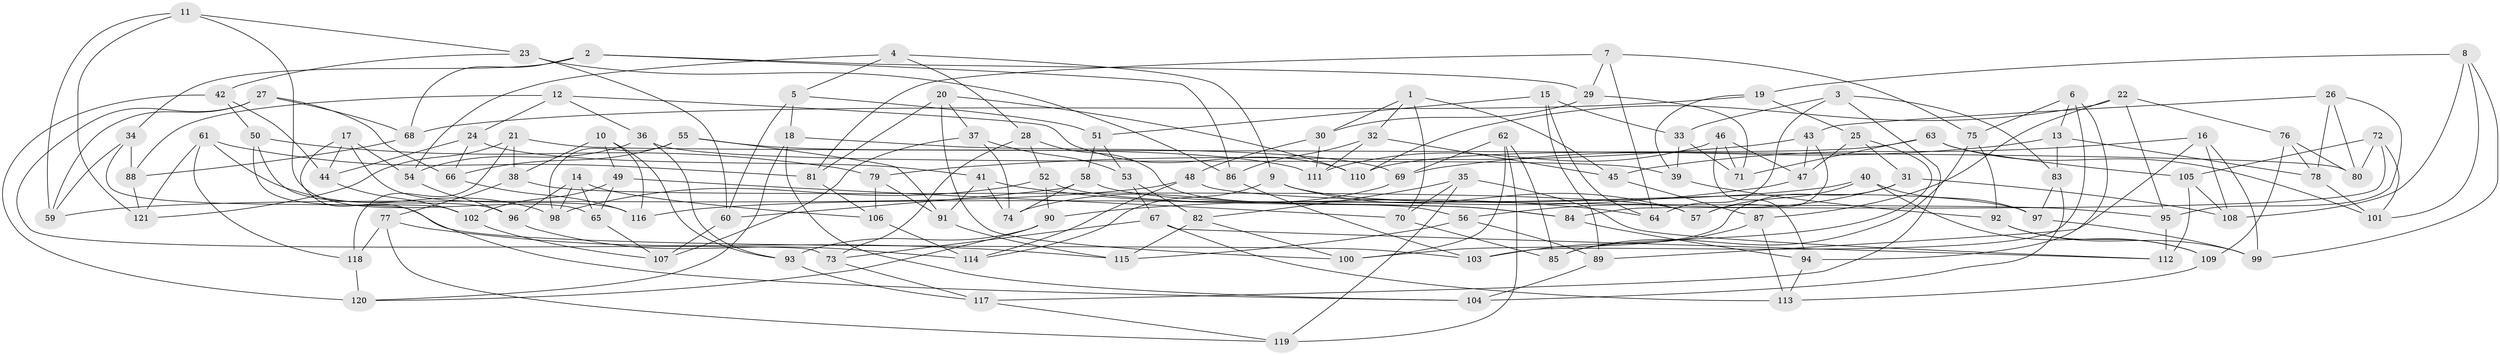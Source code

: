// Generated by graph-tools (version 1.1) at 2025/27/03/09/25 03:27:00]
// undirected, 121 vertices, 242 edges
graph export_dot {
graph [start="1"]
  node [color=gray90,style=filled];
  1;
  2;
  3;
  4;
  5;
  6;
  7;
  8;
  9;
  10;
  11;
  12;
  13;
  14;
  15;
  16;
  17;
  18;
  19;
  20;
  21;
  22;
  23;
  24;
  25;
  26;
  27;
  28;
  29;
  30;
  31;
  32;
  33;
  34;
  35;
  36;
  37;
  38;
  39;
  40;
  41;
  42;
  43;
  44;
  45;
  46;
  47;
  48;
  49;
  50;
  51;
  52;
  53;
  54;
  55;
  56;
  57;
  58;
  59;
  60;
  61;
  62;
  63;
  64;
  65;
  66;
  67;
  68;
  69;
  70;
  71;
  72;
  73;
  74;
  75;
  76;
  77;
  78;
  79;
  80;
  81;
  82;
  83;
  84;
  85;
  86;
  87;
  88;
  89;
  90;
  91;
  92;
  93;
  94;
  95;
  96;
  97;
  98;
  99;
  100;
  101;
  102;
  103;
  104;
  105;
  106;
  107;
  108;
  109;
  110;
  111;
  112;
  113;
  114;
  115;
  116;
  117;
  118;
  119;
  120;
  121;
  1 -- 45;
  1 -- 30;
  1 -- 70;
  1 -- 32;
  2 -- 86;
  2 -- 29;
  2 -- 34;
  2 -- 68;
  3 -- 64;
  3 -- 33;
  3 -- 83;
  3 -- 117;
  4 -- 9;
  4 -- 54;
  4 -- 28;
  4 -- 5;
  5 -- 60;
  5 -- 51;
  5 -- 18;
  6 -- 13;
  6 -- 103;
  6 -- 75;
  6 -- 94;
  7 -- 64;
  7 -- 29;
  7 -- 81;
  7 -- 75;
  8 -- 99;
  8 -- 19;
  8 -- 108;
  8 -- 101;
  9 -- 97;
  9 -- 114;
  9 -- 57;
  10 -- 38;
  10 -- 93;
  10 -- 49;
  10 -- 116;
  11 -- 23;
  11 -- 121;
  11 -- 59;
  11 -- 65;
  12 -- 36;
  12 -- 88;
  12 -- 110;
  12 -- 24;
  13 -- 83;
  13 -- 69;
  13 -- 78;
  14 -- 65;
  14 -- 106;
  14 -- 98;
  14 -- 96;
  15 -- 51;
  15 -- 89;
  15 -- 64;
  15 -- 33;
  16 -- 45;
  16 -- 108;
  16 -- 89;
  16 -- 99;
  17 -- 104;
  17 -- 116;
  17 -- 44;
  17 -- 54;
  18 -- 120;
  18 -- 104;
  18 -- 69;
  19 -- 39;
  19 -- 25;
  19 -- 68;
  20 -- 110;
  20 -- 81;
  20 -- 100;
  20 -- 37;
  21 -- 38;
  21 -- 121;
  21 -- 80;
  21 -- 118;
  22 -- 76;
  22 -- 110;
  22 -- 95;
  22 -- 87;
  23 -- 60;
  23 -- 86;
  23 -- 42;
  24 -- 41;
  24 -- 44;
  24 -- 66;
  25 -- 85;
  25 -- 31;
  25 -- 47;
  26 -- 78;
  26 -- 43;
  26 -- 95;
  26 -- 80;
  27 -- 73;
  27 -- 68;
  27 -- 66;
  27 -- 59;
  28 -- 52;
  28 -- 56;
  28 -- 73;
  29 -- 71;
  29 -- 30;
  30 -- 111;
  30 -- 48;
  31 -- 108;
  31 -- 56;
  31 -- 100;
  32 -- 45;
  32 -- 111;
  32 -- 86;
  33 -- 71;
  33 -- 39;
  34 -- 88;
  34 -- 103;
  34 -- 59;
  35 -- 112;
  35 -- 82;
  35 -- 70;
  35 -- 119;
  36 -- 39;
  36 -- 54;
  36 -- 93;
  37 -- 74;
  37 -- 107;
  37 -- 53;
  38 -- 57;
  38 -- 77;
  39 -- 92;
  40 -- 97;
  40 -- 57;
  40 -- 109;
  40 -- 116;
  41 -- 74;
  41 -- 91;
  41 -- 64;
  42 -- 120;
  42 -- 50;
  42 -- 44;
  43 -- 47;
  43 -- 57;
  43 -- 79;
  44 -- 102;
  45 -- 87;
  46 -- 111;
  46 -- 71;
  46 -- 94;
  46 -- 47;
  47 -- 90;
  48 -- 114;
  48 -- 95;
  48 -- 59;
  49 -- 102;
  49 -- 70;
  49 -- 65;
  50 -- 102;
  50 -- 79;
  50 -- 96;
  51 -- 53;
  51 -- 58;
  52 -- 84;
  52 -- 90;
  52 -- 98;
  53 -- 82;
  53 -- 67;
  54 -- 96;
  55 -- 111;
  55 -- 98;
  55 -- 91;
  55 -- 66;
  56 -- 89;
  56 -- 115;
  58 -- 60;
  58 -- 74;
  58 -- 84;
  60 -- 107;
  61 -- 118;
  61 -- 81;
  61 -- 121;
  61 -- 98;
  62 -- 85;
  62 -- 69;
  62 -- 100;
  62 -- 119;
  63 -- 71;
  63 -- 101;
  63 -- 110;
  63 -- 105;
  65 -- 107;
  66 -- 116;
  67 -- 112;
  67 -- 73;
  67 -- 113;
  68 -- 88;
  69 -- 74;
  70 -- 85;
  72 -- 101;
  72 -- 80;
  72 -- 105;
  72 -- 84;
  73 -- 117;
  75 -- 85;
  75 -- 92;
  76 -- 78;
  76 -- 80;
  76 -- 109;
  77 -- 118;
  77 -- 119;
  77 -- 115;
  78 -- 101;
  79 -- 91;
  79 -- 106;
  81 -- 106;
  82 -- 115;
  82 -- 100;
  83 -- 97;
  83 -- 104;
  84 -- 94;
  86 -- 103;
  87 -- 113;
  87 -- 103;
  88 -- 121;
  89 -- 104;
  90 -- 120;
  90 -- 93;
  91 -- 115;
  92 -- 109;
  92 -- 99;
  93 -- 117;
  94 -- 113;
  95 -- 112;
  96 -- 114;
  97 -- 99;
  102 -- 107;
  105 -- 108;
  105 -- 112;
  106 -- 114;
  109 -- 113;
  117 -- 119;
  118 -- 120;
}
